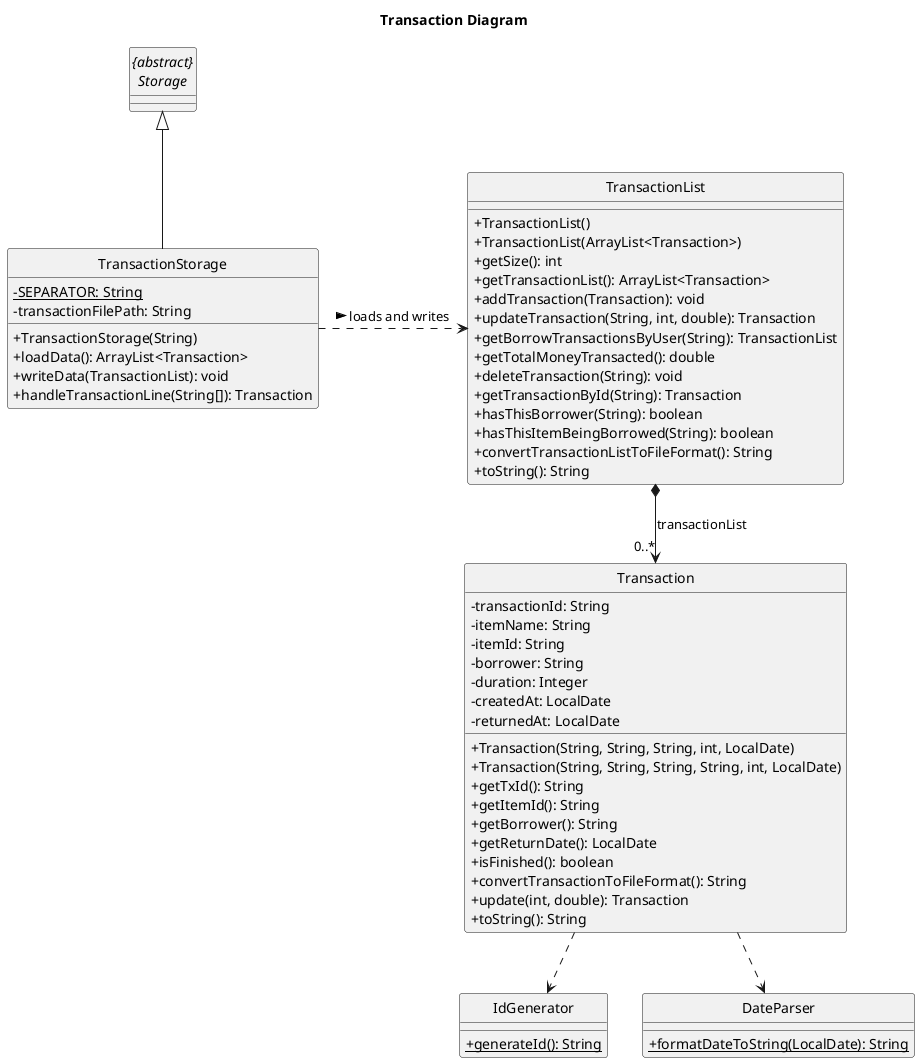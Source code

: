 @startuml
title Transaction Diagram

skinparam classAttributeIconSize 0
hide footbox
hide circle

class Transaction {
    - transactionId: String
    - itemName: String
    - itemId: String
    - borrower: String
    - duration: Integer
    - createdAt: LocalDate
    - returnedAt: LocalDate

    + Transaction(String, String, String, int, LocalDate)
    + Transaction(String, String, String, String, int, LocalDate)
    + getTxId(): String
    + getItemId(): String
    + getBorrower(): String
    + getReturnDate(): LocalDate
    + isFinished(): boolean
    + convertTransactionToFileFormat(): String
    + update(int, double): Transaction
    + toString(): String
}

class TransactionList {
    + TransactionList()
    + TransactionList(ArrayList<Transaction>)
    + getSize(): int
    + getTransactionList(): ArrayList<Transaction>
    + addTransaction(Transaction): void
    + updateTransaction(String, int, double): Transaction
    + getBorrowTransactionsByUser(String): TransactionList
    + getTotalMoneyTransacted(): double
    + deleteTransaction(String): void
    + getTransactionById(String): Transaction
    + hasThisBorrower(String): boolean
    + hasThisItemBeingBorrowed(String): boolean
    + convertTransactionListToFileFormat(): String
    + toString(): String
}

class TransactionStorage {
    {static} - SEPARATOR: String
    - transactionFilePath: String
    + TransactionStorage(String)
    + loadData(): ArrayList<Transaction>
    + writeData(TransactionList): void
    + handleTransactionLine(String[]): Transaction
}

class IdGenerator {
    {static} + generateId(): String
}

abstract class "{abstract}\nStorage" {
}

class DateParser {
    {static} + formatDateToString(LocalDate): String
}

TransactionStorage .> TransactionList : > loads and writes
TransactionList *--> "0..*" Transaction: transactionList
Transaction ..> IdGenerator
Transaction ..> DateParser
"{abstract}\nStorage" <|-- TransactionStorage

@enduml
